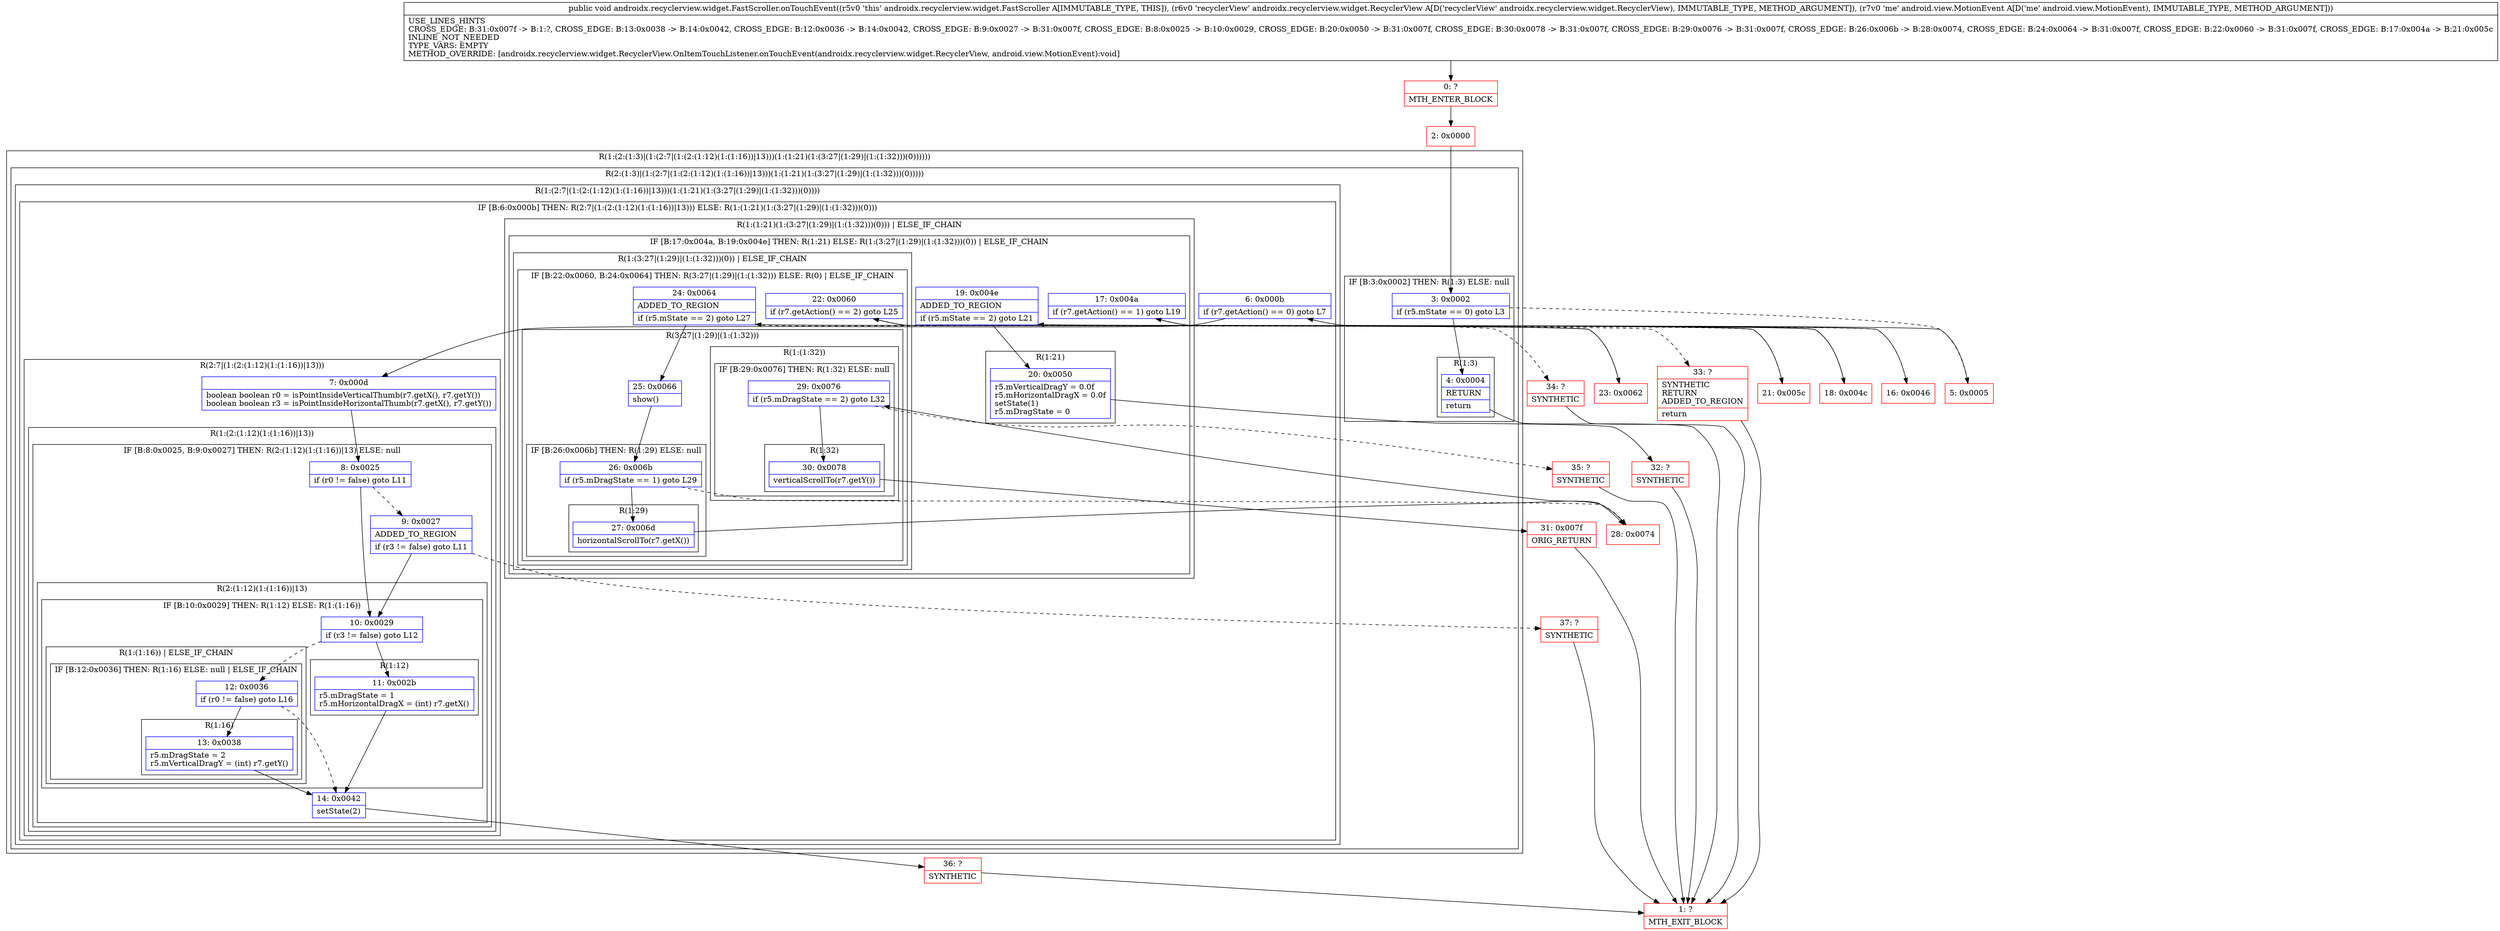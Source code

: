 digraph "CFG forandroidx.recyclerview.widget.FastScroller.onTouchEvent(Landroidx\/recyclerview\/widget\/RecyclerView;Landroid\/view\/MotionEvent;)V" {
subgraph cluster_Region_1459205178 {
label = "R(1:(2:(1:3)|(1:(2:7|(1:(2:(1:12)(1:(1:16))|13)))(1:(1:21)(1:(3:27|(1:29)|(1:(1:32)))(0))))))";
node [shape=record,color=blue];
subgraph cluster_Region_719395656 {
label = "R(2:(1:3)|(1:(2:7|(1:(2:(1:12)(1:(1:16))|13)))(1:(1:21)(1:(3:27|(1:29)|(1:(1:32)))(0)))))";
node [shape=record,color=blue];
subgraph cluster_IfRegion_1158638112 {
label = "IF [B:3:0x0002] THEN: R(1:3) ELSE: null";
node [shape=record,color=blue];
Node_3 [shape=record,label="{3\:\ 0x0002|if (r5.mState == 0) goto L3\l}"];
subgraph cluster_Region_1877712622 {
label = "R(1:3)";
node [shape=record,color=blue];
Node_4 [shape=record,label="{4\:\ 0x0004|RETURN\l|return\l}"];
}
}
subgraph cluster_Region_1957211981 {
label = "R(1:(2:7|(1:(2:(1:12)(1:(1:16))|13)))(1:(1:21)(1:(3:27|(1:29)|(1:(1:32)))(0))))";
node [shape=record,color=blue];
subgraph cluster_IfRegion_1454490059 {
label = "IF [B:6:0x000b] THEN: R(2:7|(1:(2:(1:12)(1:(1:16))|13))) ELSE: R(1:(1:21)(1:(3:27|(1:29)|(1:(1:32)))(0)))";
node [shape=record,color=blue];
Node_6 [shape=record,label="{6\:\ 0x000b|if (r7.getAction() == 0) goto L7\l}"];
subgraph cluster_Region_1212771500 {
label = "R(2:7|(1:(2:(1:12)(1:(1:16))|13)))";
node [shape=record,color=blue];
Node_7 [shape=record,label="{7\:\ 0x000d|boolean boolean r0 = isPointInsideVerticalThumb(r7.getX(), r7.getY())\lboolean boolean r3 = isPointInsideHorizontalThumb(r7.getX(), r7.getY())\l}"];
subgraph cluster_Region_1758592855 {
label = "R(1:(2:(1:12)(1:(1:16))|13))";
node [shape=record,color=blue];
subgraph cluster_IfRegion_2076451596 {
label = "IF [B:8:0x0025, B:9:0x0027] THEN: R(2:(1:12)(1:(1:16))|13) ELSE: null";
node [shape=record,color=blue];
Node_8 [shape=record,label="{8\:\ 0x0025|if (r0 != false) goto L11\l}"];
Node_9 [shape=record,label="{9\:\ 0x0027|ADDED_TO_REGION\l|if (r3 != false) goto L11\l}"];
subgraph cluster_Region_1543372877 {
label = "R(2:(1:12)(1:(1:16))|13)";
node [shape=record,color=blue];
subgraph cluster_IfRegion_336434071 {
label = "IF [B:10:0x0029] THEN: R(1:12) ELSE: R(1:(1:16))";
node [shape=record,color=blue];
Node_10 [shape=record,label="{10\:\ 0x0029|if (r3 != false) goto L12\l}"];
subgraph cluster_Region_1780293304 {
label = "R(1:12)";
node [shape=record,color=blue];
Node_11 [shape=record,label="{11\:\ 0x002b|r5.mDragState = 1\lr5.mHorizontalDragX = (int) r7.getX()\l}"];
}
subgraph cluster_Region_846869929 {
label = "R(1:(1:16)) | ELSE_IF_CHAIN\l";
node [shape=record,color=blue];
subgraph cluster_IfRegion_353947328 {
label = "IF [B:12:0x0036] THEN: R(1:16) ELSE: null | ELSE_IF_CHAIN\l";
node [shape=record,color=blue];
Node_12 [shape=record,label="{12\:\ 0x0036|if (r0 != false) goto L16\l}"];
subgraph cluster_Region_1438011382 {
label = "R(1:16)";
node [shape=record,color=blue];
Node_13 [shape=record,label="{13\:\ 0x0038|r5.mDragState = 2\lr5.mVerticalDragY = (int) r7.getY()\l}"];
}
}
}
}
Node_14 [shape=record,label="{14\:\ 0x0042|setState(2)\l}"];
}
}
}
}
subgraph cluster_Region_2128728421 {
label = "R(1:(1:21)(1:(3:27|(1:29)|(1:(1:32)))(0))) | ELSE_IF_CHAIN\l";
node [shape=record,color=blue];
subgraph cluster_IfRegion_2089547999 {
label = "IF [B:17:0x004a, B:19:0x004e] THEN: R(1:21) ELSE: R(1:(3:27|(1:29)|(1:(1:32)))(0)) | ELSE_IF_CHAIN\l";
node [shape=record,color=blue];
Node_17 [shape=record,label="{17\:\ 0x004a|if (r7.getAction() == 1) goto L19\l}"];
Node_19 [shape=record,label="{19\:\ 0x004e|ADDED_TO_REGION\l|if (r5.mState == 2) goto L21\l}"];
subgraph cluster_Region_524246426 {
label = "R(1:21)";
node [shape=record,color=blue];
Node_20 [shape=record,label="{20\:\ 0x0050|r5.mVerticalDragY = 0.0f\lr5.mHorizontalDragX = 0.0f\lsetState(1)\lr5.mDragState = 0\l}"];
}
subgraph cluster_Region_2014406772 {
label = "R(1:(3:27|(1:29)|(1:(1:32)))(0)) | ELSE_IF_CHAIN\l";
node [shape=record,color=blue];
subgraph cluster_IfRegion_143385834 {
label = "IF [B:22:0x0060, B:24:0x0064] THEN: R(3:27|(1:29)|(1:(1:32))) ELSE: R(0) | ELSE_IF_CHAIN\l";
node [shape=record,color=blue];
Node_22 [shape=record,label="{22\:\ 0x0060|if (r7.getAction() == 2) goto L25\l}"];
Node_24 [shape=record,label="{24\:\ 0x0064|ADDED_TO_REGION\l|if (r5.mState == 2) goto L27\l}"];
subgraph cluster_Region_736471076 {
label = "R(3:27|(1:29)|(1:(1:32)))";
node [shape=record,color=blue];
Node_25 [shape=record,label="{25\:\ 0x0066|show()\l}"];
subgraph cluster_IfRegion_1322513231 {
label = "IF [B:26:0x006b] THEN: R(1:29) ELSE: null";
node [shape=record,color=blue];
Node_26 [shape=record,label="{26\:\ 0x006b|if (r5.mDragState == 1) goto L29\l}"];
subgraph cluster_Region_1039298601 {
label = "R(1:29)";
node [shape=record,color=blue];
Node_27 [shape=record,label="{27\:\ 0x006d|horizontalScrollTo(r7.getX())\l}"];
}
}
subgraph cluster_Region_1779007433 {
label = "R(1:(1:32))";
node [shape=record,color=blue];
subgraph cluster_IfRegion_1823165988 {
label = "IF [B:29:0x0076] THEN: R(1:32) ELSE: null";
node [shape=record,color=blue];
Node_29 [shape=record,label="{29\:\ 0x0076|if (r5.mDragState == 2) goto L32\l}"];
subgraph cluster_Region_1035178357 {
label = "R(1:32)";
node [shape=record,color=blue];
Node_30 [shape=record,label="{30\:\ 0x0078|verticalScrollTo(r7.getY())\l}"];
}
}
}
}
subgraph cluster_Region_334417362 {
label = "R(0)";
node [shape=record,color=blue];
}
}
}
}
}
}
}
}
}
Node_0 [shape=record,color=red,label="{0\:\ ?|MTH_ENTER_BLOCK\l}"];
Node_2 [shape=record,color=red,label="{2\:\ 0x0000}"];
Node_1 [shape=record,color=red,label="{1\:\ ?|MTH_EXIT_BLOCK\l}"];
Node_5 [shape=record,color=red,label="{5\:\ 0x0005}"];
Node_37 [shape=record,color=red,label="{37\:\ ?|SYNTHETIC\l}"];
Node_36 [shape=record,color=red,label="{36\:\ ?|SYNTHETIC\l}"];
Node_16 [shape=record,color=red,label="{16\:\ 0x0046}"];
Node_18 [shape=record,color=red,label="{18\:\ 0x004c}"];
Node_32 [shape=record,color=red,label="{32\:\ ?|SYNTHETIC\l}"];
Node_21 [shape=record,color=red,label="{21\:\ 0x005c}"];
Node_23 [shape=record,color=red,label="{23\:\ 0x0062}"];
Node_28 [shape=record,color=red,label="{28\:\ 0x0074}"];
Node_31 [shape=record,color=red,label="{31\:\ 0x007f|ORIG_RETURN\l}"];
Node_35 [shape=record,color=red,label="{35\:\ ?|SYNTHETIC\l}"];
Node_34 [shape=record,color=red,label="{34\:\ ?|SYNTHETIC\l}"];
Node_33 [shape=record,color=red,label="{33\:\ ?|SYNTHETIC\lRETURN\lADDED_TO_REGION\l|return\l}"];
MethodNode[shape=record,label="{public void androidx.recyclerview.widget.FastScroller.onTouchEvent((r5v0 'this' androidx.recyclerview.widget.FastScroller A[IMMUTABLE_TYPE, THIS]), (r6v0 'recyclerView' androidx.recyclerview.widget.RecyclerView A[D('recyclerView' androidx.recyclerview.widget.RecyclerView), IMMUTABLE_TYPE, METHOD_ARGUMENT]), (r7v0 'me' android.view.MotionEvent A[D('me' android.view.MotionEvent), IMMUTABLE_TYPE, METHOD_ARGUMENT]))  | USE_LINES_HINTS\lCROSS_EDGE: B:31:0x007f \-\> B:1:?, CROSS_EDGE: B:13:0x0038 \-\> B:14:0x0042, CROSS_EDGE: B:12:0x0036 \-\> B:14:0x0042, CROSS_EDGE: B:9:0x0027 \-\> B:31:0x007f, CROSS_EDGE: B:8:0x0025 \-\> B:10:0x0029, CROSS_EDGE: B:20:0x0050 \-\> B:31:0x007f, CROSS_EDGE: B:30:0x0078 \-\> B:31:0x007f, CROSS_EDGE: B:29:0x0076 \-\> B:31:0x007f, CROSS_EDGE: B:26:0x006b \-\> B:28:0x0074, CROSS_EDGE: B:24:0x0064 \-\> B:31:0x007f, CROSS_EDGE: B:22:0x0060 \-\> B:31:0x007f, CROSS_EDGE: B:17:0x004a \-\> B:21:0x005c\lINLINE_NOT_NEEDED\lTYPE_VARS: EMPTY\lMETHOD_OVERRIDE: [androidx.recyclerview.widget.RecyclerView.OnItemTouchListener.onTouchEvent(androidx.recyclerview.widget.RecyclerView, android.view.MotionEvent):void]\l}"];
MethodNode -> Node_0;Node_3 -> Node_4;
Node_3 -> Node_5[style=dashed];
Node_4 -> Node_1;
Node_6 -> Node_7;
Node_6 -> Node_16[style=dashed];
Node_7 -> Node_8;
Node_8 -> Node_9[style=dashed];
Node_8 -> Node_10;
Node_9 -> Node_10;
Node_9 -> Node_37[style=dashed];
Node_10 -> Node_11;
Node_10 -> Node_12[style=dashed];
Node_11 -> Node_14;
Node_12 -> Node_13;
Node_12 -> Node_14[style=dashed];
Node_13 -> Node_14;
Node_14 -> Node_36;
Node_17 -> Node_18;
Node_17 -> Node_21[style=dashed];
Node_19 -> Node_20;
Node_19 -> Node_21[style=dashed];
Node_20 -> Node_32;
Node_22 -> Node_23;
Node_22 -> Node_33[style=dashed];
Node_24 -> Node_25;
Node_24 -> Node_34[style=dashed];
Node_25 -> Node_26;
Node_26 -> Node_27;
Node_26 -> Node_28[style=dashed];
Node_27 -> Node_28;
Node_29 -> Node_30;
Node_29 -> Node_35[style=dashed];
Node_30 -> Node_31;
Node_0 -> Node_2;
Node_2 -> Node_3;
Node_5 -> Node_6;
Node_37 -> Node_1;
Node_36 -> Node_1;
Node_16 -> Node_17;
Node_18 -> Node_19;
Node_32 -> Node_1;
Node_21 -> Node_22;
Node_23 -> Node_24;
Node_28 -> Node_29;
Node_31 -> Node_1;
Node_35 -> Node_1;
Node_34 -> Node_1;
Node_33 -> Node_1;
}

